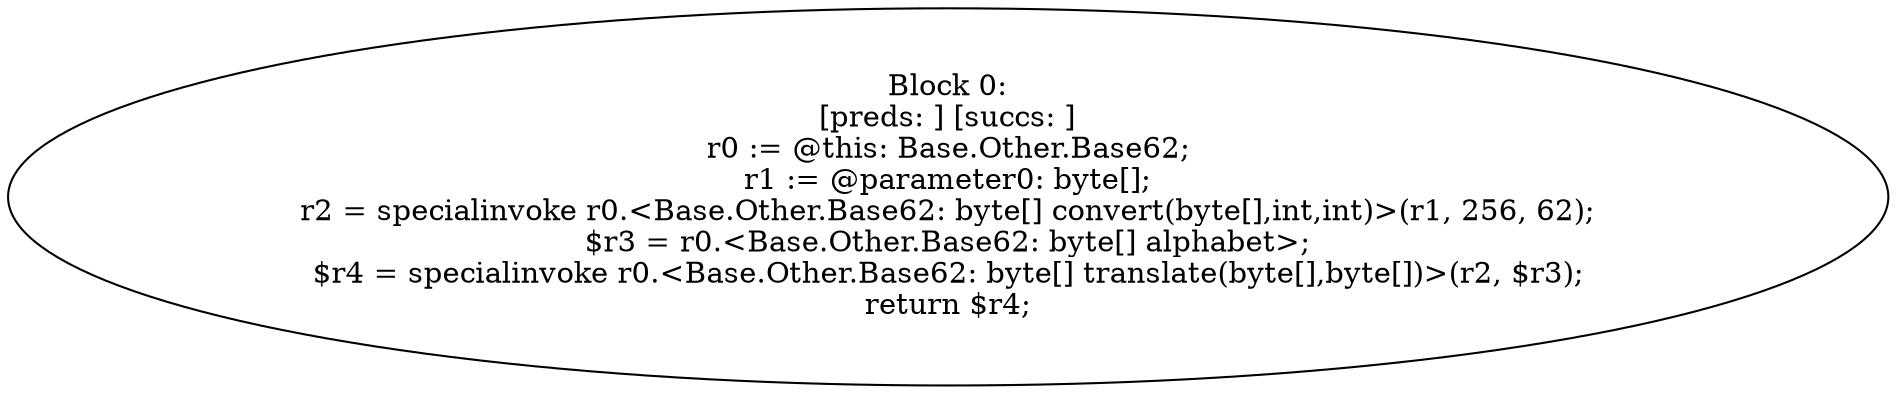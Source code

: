 digraph "unitGraph" {
    "Block 0:
[preds: ] [succs: ]
r0 := @this: Base.Other.Base62;
r1 := @parameter0: byte[];
r2 = specialinvoke r0.<Base.Other.Base62: byte[] convert(byte[],int,int)>(r1, 256, 62);
$r3 = r0.<Base.Other.Base62: byte[] alphabet>;
$r4 = specialinvoke r0.<Base.Other.Base62: byte[] translate(byte[],byte[])>(r2, $r3);
return $r4;
"
}
